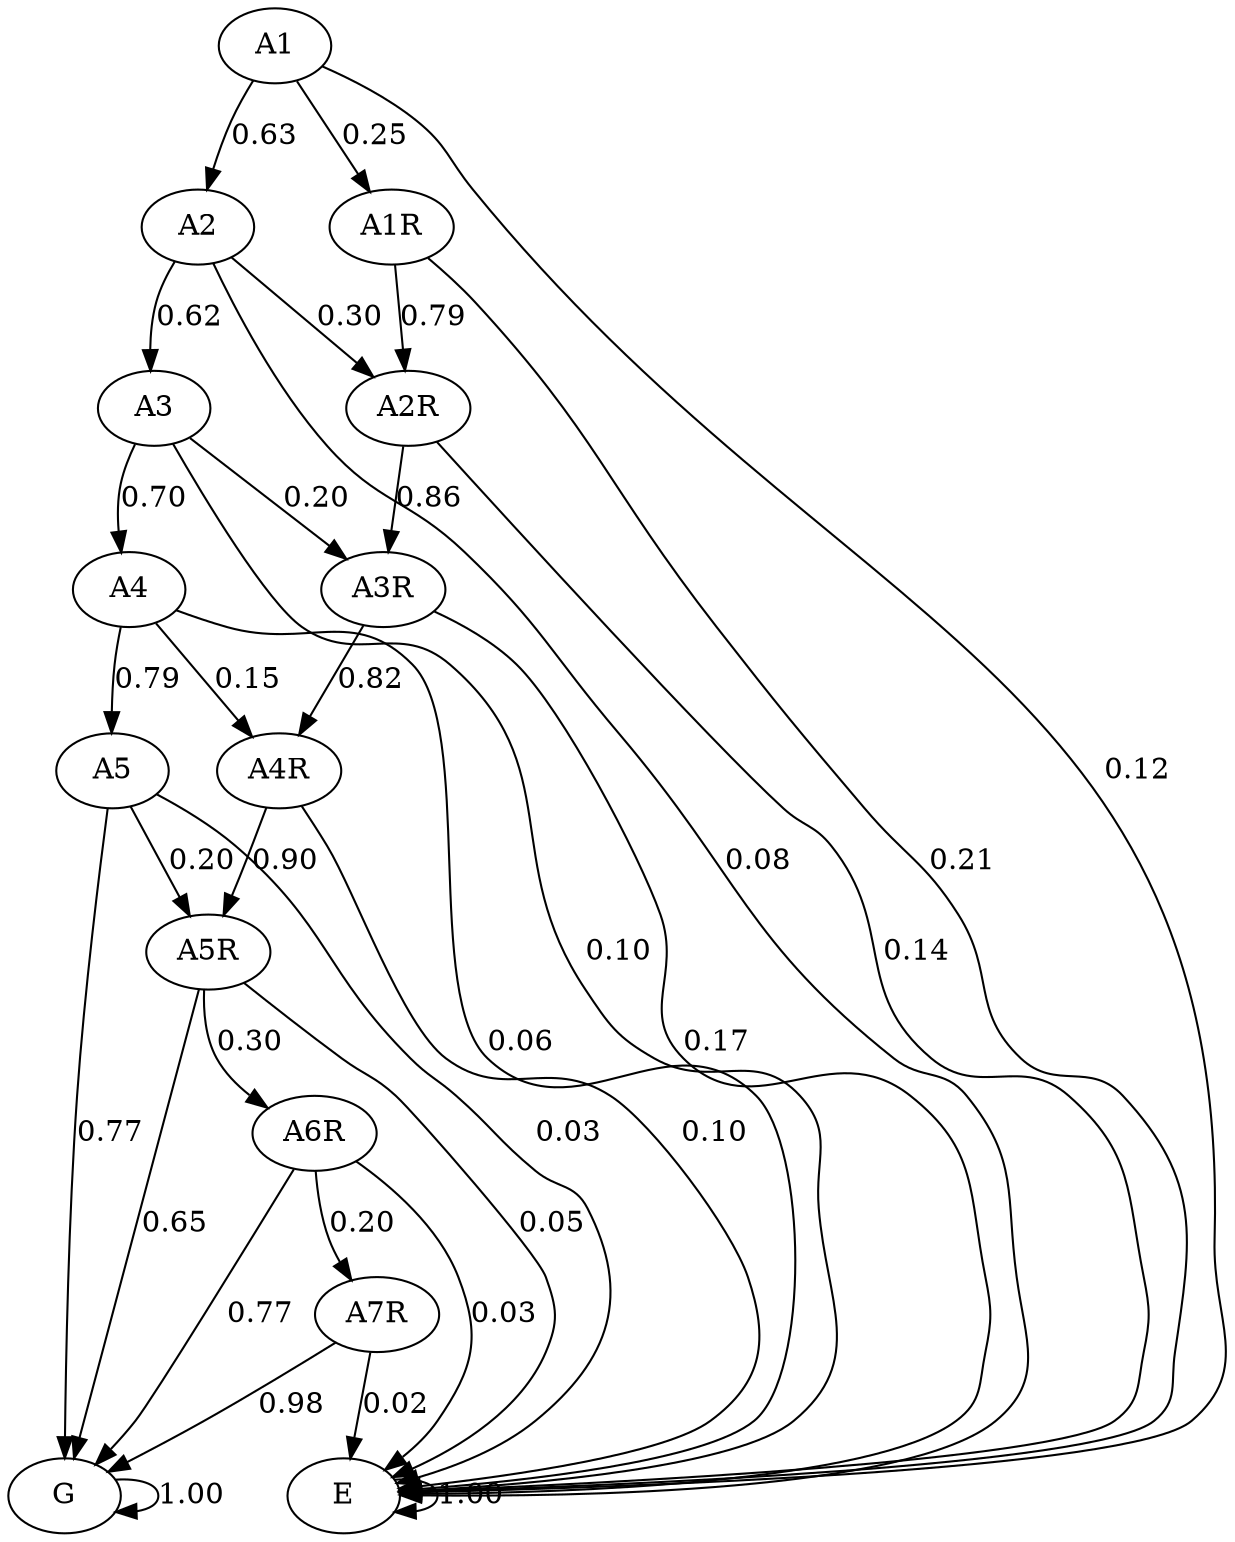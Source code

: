 digraph  {
"A1";
"A2";
"A1R";
"E";
"A3";
"A2R";
"A4";
"A3R";
"A5";
"A4R";
"A5R";
"G";
"A6R";
"A7R";
"A1" -> "A2"  [key=0, label="0.63", weight="0.63"];
"A1" -> "A1R"  [key=0, label="0.25", weight="0.25"];
"A1" -> "E"  [key=0, label="0.12", weight="0.12"];
"A2" -> "A3"  [key=0, label="0.62", weight="0.62"];
"A2" -> "A2R"  [key=0, label="0.30", weight="0.3"];
"A2" -> "E"  [key=0, label="0.08", weight="0.08"];
"A1R" -> "A2R"  [key=0, label="0.79", weight="0.79"];
"A1R" -> "E"  [key=0, label="0.21", weight="0.21"];
"E" -> "E"  [key=0, label="1.00", weight="1.0"];
"A3" -> "A4"  [key=0, label="0.70", weight="0.7"];
"A3" -> "A3R"  [key=0, label="0.20", weight="0.2"];
"A3" -> "E"  [key=0, label="0.10", weight="0.1"];
"A2R" -> "A3R"  [key=0, label="0.86", weight="0.86"];
"A2R" -> "E"  [key=0, label="0.14", weight="0.14"];
"A4" -> "A5"  [key=0, label="0.79", weight="0.79"];
"A4" -> "A4R"  [key=0, label="0.15", weight="0.15"];
"A4" -> "E"  [key=0, label="0.06", weight="0.06"];
"A3R" -> "A4R"  [key=0, label="0.82", weight="0.825"];
"A3R" -> "E"  [key=0, label="0.17", weight="0.175"];
"A5" -> "A5R"  [key=0, label="0.20", weight="0.2"];
"A5" -> "G"  [key=0, label="0.77", weight="0.77"];
"A5" -> "E"  [key=0, label="0.03", weight="0.03"];
"A4R" -> "A5R"  [key=0, label="0.90", weight="0.895"];
"A4R" -> "E"  [key=0, label="0.10", weight="0.105"];
"A5R" -> "A6R"  [key=0, label="0.30", weight="0.3"];
"A5R" -> "G"  [key=0, label="0.65", weight="0.6475"];
"A5R" -> "E"  [key=0, label="0.05", weight="0.0525"];
"G" -> "G"  [key=0, label="1.00", weight="1.0"];
"A6R" -> "A7R"  [key=0, label="0.20", weight="0.2"];
"A6R" -> "G"  [key=0, label="0.77", weight="0.77"];
"A6R" -> "E"  [key=0, label="0.03", weight="0.03"];
"A7R" -> "G"  [key=0, label="0.98", weight="0.98"];
"A7R" -> "E"  [key=0, label="0.02", weight="0.02"];
}
